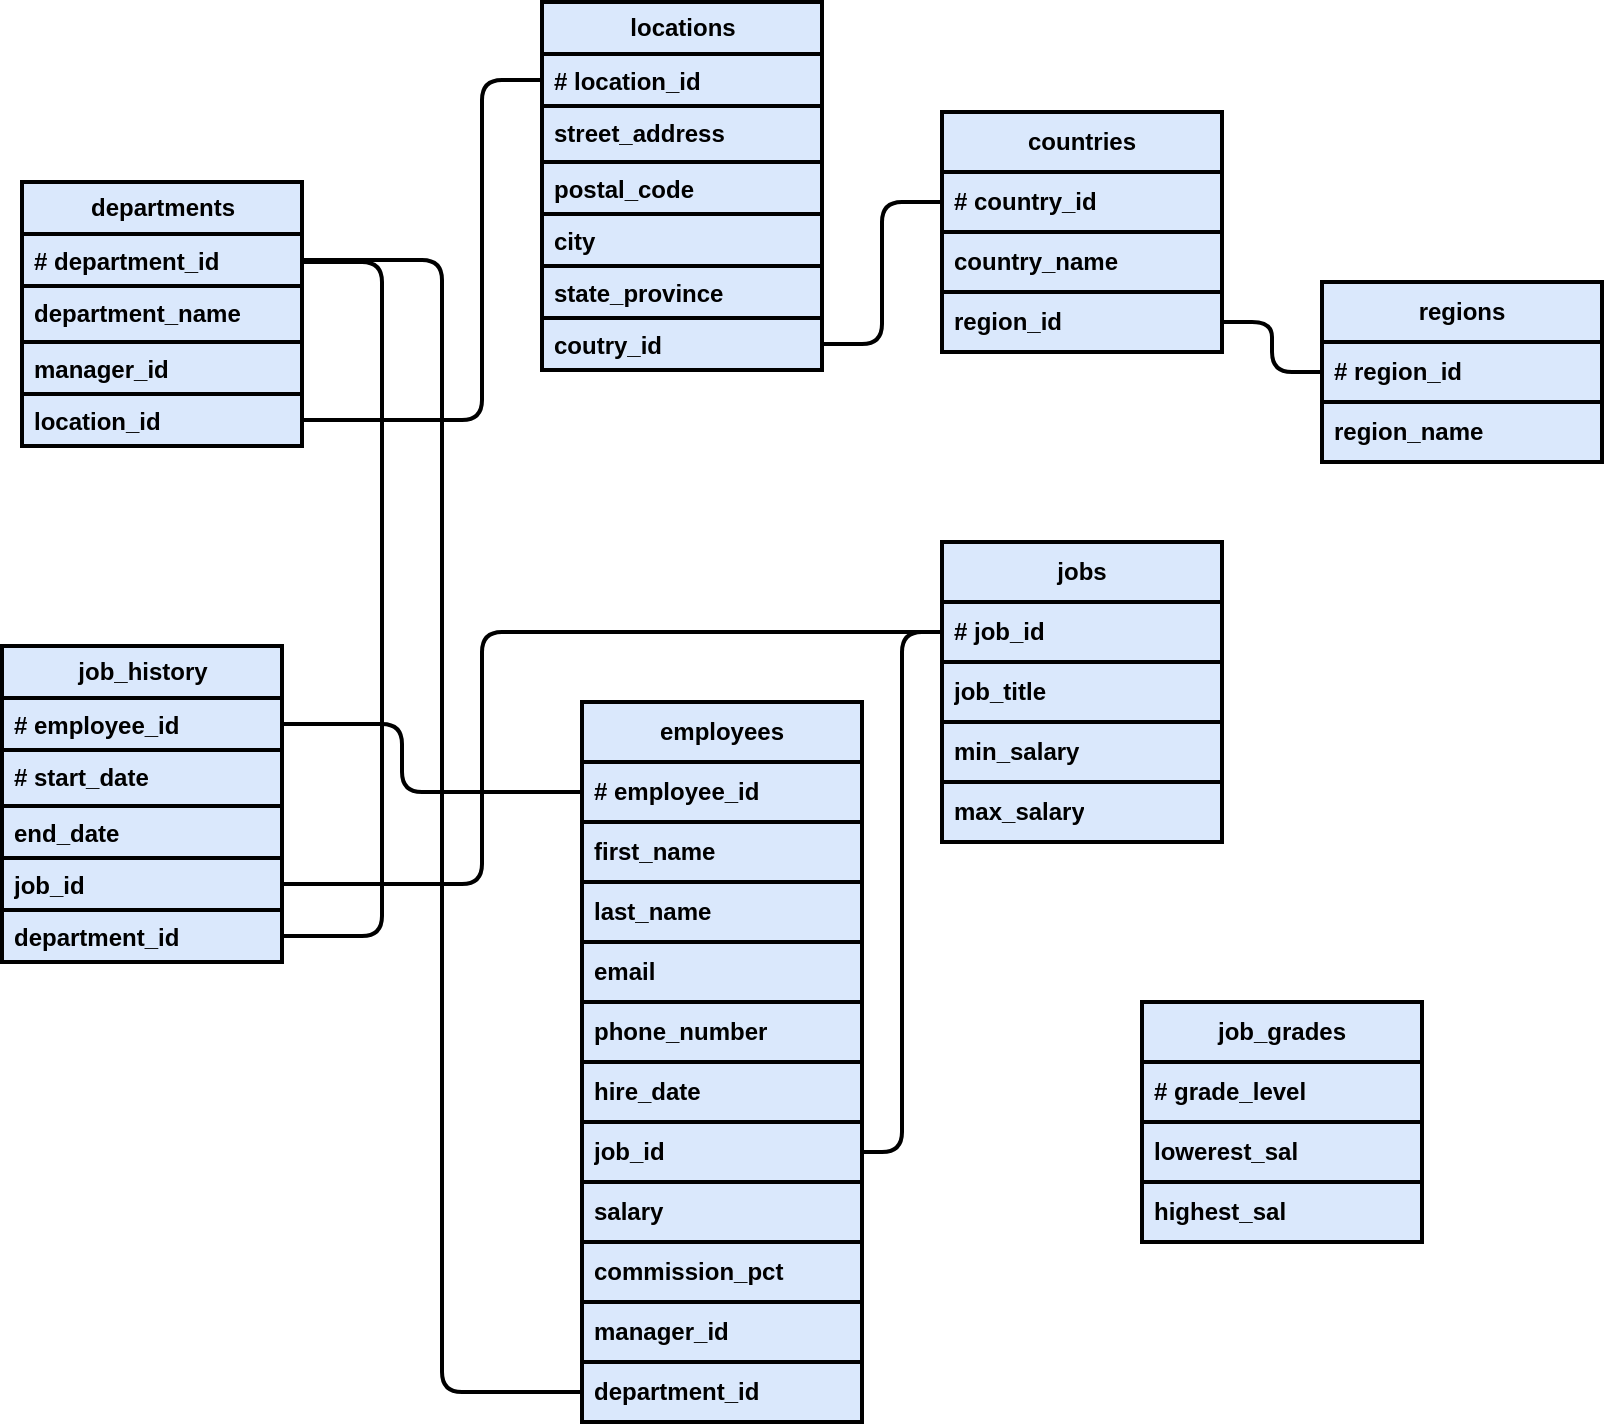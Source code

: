 <mxfile>
    <diagram id="wIMw1ctFVlQf0xmfBMv9" name="Page-1">
        <mxGraphModel dx="2693" dy="1893" grid="0" gridSize="10" guides="1" tooltips="1" connect="1" arrows="1" fold="1" page="1" pageScale="1" pageWidth="850" pageHeight="1100" background="#ffffff" math="0" shadow="0">
            <root>
                <mxCell id="0"/>
                <mxCell id="1" parent="0"/>
                <mxCell id="2" value="departments&lt;br&gt;" style="swimlane;fontStyle=1;childLayout=stackLayout;horizontal=1;startSize=26;horizontalStack=0;resizeParent=1;resizeParentMax=0;resizeLast=0;collapsible=1;marginBottom=0;html=1;arcSize=15;swimlaneFillColor=none;labelBackgroundColor=none;swimlaneLine=1;fillColor=#dae8fc;strokeColor=#000000;strokeWidth=2;fontColor=#000000;" parent="1" vertex="1">
                    <mxGeometry x="35" y="270" width="140" height="132" as="geometry">
                        <mxRectangle x="110" y="130" width="110" height="30" as="alternateBounds"/>
                    </mxGeometry>
                </mxCell>
                <mxCell id="3" value="# department_id" style="text;align=left;verticalAlign=top;spacingLeft=4;spacingRight=4;overflow=hidden;rotatable=0;points=[[0,0.5],[1,0.5]];portConstraint=eastwest;whiteSpace=wrap;html=1;swimlaneLine=1;fontStyle=1;labelBackgroundColor=none;fillColor=#dae8fc;strokeColor=#000000;strokeWidth=2;fontColor=#000000;" parent="2" vertex="1">
                    <mxGeometry y="26" width="140" height="26" as="geometry"/>
                </mxCell>
                <mxCell id="4" value="department_name" style="text;align=left;verticalAlign=top;spacingLeft=4;spacingRight=4;overflow=hidden;rotatable=0;points=[[0,0.5],[1,0.5]];portConstraint=eastwest;whiteSpace=wrap;html=1;swimlaneLine=1;fontStyle=1;labelBackgroundColor=none;fillColor=#dae8fc;strokeColor=#000000;strokeWidth=2;fontColor=#000000;" parent="2" vertex="1">
                    <mxGeometry y="52" width="140" height="28" as="geometry"/>
                </mxCell>
                <mxCell id="5" value="manager_id" style="text;align=left;verticalAlign=top;spacingLeft=4;spacingRight=4;overflow=hidden;rotatable=0;points=[[0,0.5],[1,0.5]];portConstraint=eastwest;whiteSpace=wrap;html=1;swimlaneLine=1;fontStyle=1;labelBackgroundColor=none;fillColor=#dae8fc;strokeColor=#000000;strokeWidth=2;fontColor=#000000;" parent="2" vertex="1">
                    <mxGeometry y="80" width="140" height="26" as="geometry"/>
                </mxCell>
                <mxCell id="7" value="location_id" style="text;align=left;verticalAlign=top;spacingLeft=4;spacingRight=4;overflow=hidden;rotatable=0;points=[[0,0.5],[1,0.5]];portConstraint=eastwest;whiteSpace=wrap;html=1;swimlaneLine=1;fontStyle=1;labelBackgroundColor=none;fillColor=#dae8fc;strokeColor=#000000;strokeWidth=2;fontColor=#000000;" vertex="1" parent="2">
                    <mxGeometry y="106" width="140" height="26" as="geometry"/>
                </mxCell>
                <mxCell id="8" value="locations" style="swimlane;fontStyle=1;childLayout=stackLayout;horizontal=1;startSize=26;horizontalStack=0;resizeParent=1;resizeParentMax=0;resizeLast=0;collapsible=1;marginBottom=0;html=1;arcSize=15;swimlaneFillColor=none;labelBackgroundColor=none;swimlaneLine=1;fillColor=#dae8fc;strokeColor=#000000;strokeWidth=2;fontColor=#000000;" vertex="1" parent="1">
                    <mxGeometry x="295" y="180" width="140" height="184" as="geometry">
                        <mxRectangle x="110" y="130" width="110" height="30" as="alternateBounds"/>
                    </mxGeometry>
                </mxCell>
                <mxCell id="9" value="# location_id" style="text;align=left;verticalAlign=top;spacingLeft=4;spacingRight=4;overflow=hidden;rotatable=0;points=[[0,0.5],[1,0.5]];portConstraint=eastwest;whiteSpace=wrap;html=1;swimlaneLine=1;fontStyle=1;labelBackgroundColor=none;fillColor=#dae8fc;strokeColor=#000000;strokeWidth=2;fontColor=#000000;" vertex="1" parent="8">
                    <mxGeometry y="26" width="140" height="26" as="geometry"/>
                </mxCell>
                <mxCell id="10" value="street_address" style="text;align=left;verticalAlign=top;spacingLeft=4;spacingRight=4;overflow=hidden;rotatable=0;points=[[0,0.5],[1,0.5]];portConstraint=eastwest;whiteSpace=wrap;html=1;swimlaneLine=1;fontStyle=1;labelBackgroundColor=none;fillColor=#dae8fc;strokeColor=#000000;strokeWidth=2;fontColor=#000000;" vertex="1" parent="8">
                    <mxGeometry y="52" width="140" height="28" as="geometry"/>
                </mxCell>
                <mxCell id="11" value="postal_code&amp;nbsp;" style="text;align=left;verticalAlign=top;spacingLeft=4;spacingRight=4;overflow=hidden;rotatable=0;points=[[0,0.5],[1,0.5]];portConstraint=eastwest;whiteSpace=wrap;html=1;swimlaneLine=1;fontStyle=1;labelBackgroundColor=none;fillColor=#dae8fc;strokeColor=#000000;strokeWidth=2;fontColor=#000000;" vertex="1" parent="8">
                    <mxGeometry y="80" width="140" height="26" as="geometry"/>
                </mxCell>
                <mxCell id="14" value="city" style="text;align=left;verticalAlign=top;spacingLeft=4;spacingRight=4;overflow=hidden;rotatable=0;points=[[0,0.5],[1,0.5]];portConstraint=eastwest;whiteSpace=wrap;html=1;swimlaneLine=1;fontStyle=1;labelBackgroundColor=none;fillColor=#dae8fc;strokeColor=#000000;strokeWidth=2;fontColor=#000000;" vertex="1" parent="8">
                    <mxGeometry y="106" width="140" height="26" as="geometry"/>
                </mxCell>
                <mxCell id="13" value="state_province" style="text;align=left;verticalAlign=top;spacingLeft=4;spacingRight=4;overflow=hidden;rotatable=0;points=[[0,0.5],[1,0.5]];portConstraint=eastwest;whiteSpace=wrap;html=1;swimlaneLine=1;fontStyle=1;labelBackgroundColor=none;fillColor=#dae8fc;strokeColor=#000000;strokeWidth=2;fontColor=#000000;" vertex="1" parent="8">
                    <mxGeometry y="132" width="140" height="26" as="geometry"/>
                </mxCell>
                <mxCell id="12" value="coutry_id" style="text;align=left;verticalAlign=top;spacingLeft=4;spacingRight=4;overflow=hidden;rotatable=0;points=[[0,0.5],[1,0.5]];portConstraint=eastwest;whiteSpace=wrap;html=1;swimlaneLine=1;fontStyle=1;labelBackgroundColor=none;fillColor=#dae8fc;strokeColor=#000000;strokeWidth=2;fontColor=#000000;" vertex="1" parent="8">
                    <mxGeometry y="158" width="140" height="26" as="geometry"/>
                </mxCell>
                <mxCell id="15" value="job_history" style="swimlane;fontStyle=1;childLayout=stackLayout;horizontal=1;startSize=26;horizontalStack=0;resizeParent=1;resizeParentMax=0;resizeLast=0;collapsible=1;marginBottom=0;html=1;arcSize=15;swimlaneFillColor=none;labelBackgroundColor=none;swimlaneLine=1;fillColor=#dae8fc;strokeColor=#000000;strokeWidth=2;fontColor=#000000;" vertex="1" parent="1">
                    <mxGeometry x="25" y="502" width="140" height="158" as="geometry">
                        <mxRectangle x="110" y="130" width="110" height="30" as="alternateBounds"/>
                    </mxGeometry>
                </mxCell>
                <mxCell id="16" value="# employee_id" style="text;align=left;verticalAlign=top;spacingLeft=4;spacingRight=4;overflow=hidden;rotatable=0;points=[[0,0.5],[1,0.5]];portConstraint=eastwest;whiteSpace=wrap;html=1;swimlaneLine=1;fontStyle=1;labelBackgroundColor=none;fillColor=#dae8fc;strokeColor=#000000;strokeWidth=2;fontColor=#000000;" vertex="1" parent="15">
                    <mxGeometry y="26" width="140" height="26" as="geometry"/>
                </mxCell>
                <mxCell id="17" value="# start_date" style="text;align=left;verticalAlign=top;spacingLeft=4;spacingRight=4;overflow=hidden;rotatable=0;points=[[0,0.5],[1,0.5]];portConstraint=eastwest;whiteSpace=wrap;html=1;swimlaneLine=1;fontStyle=1;labelBackgroundColor=none;fillColor=#dae8fc;strokeColor=#000000;strokeWidth=2;fontColor=#000000;" vertex="1" parent="15">
                    <mxGeometry y="52" width="140" height="28" as="geometry"/>
                </mxCell>
                <mxCell id="18" value="end_date" style="text;align=left;verticalAlign=top;spacingLeft=4;spacingRight=4;overflow=hidden;rotatable=0;points=[[0,0.5],[1,0.5]];portConstraint=eastwest;whiteSpace=wrap;html=1;swimlaneLine=1;fontStyle=1;labelBackgroundColor=none;fillColor=#dae8fc;strokeColor=#000000;strokeWidth=2;fontColor=#000000;" vertex="1" parent="15">
                    <mxGeometry y="80" width="140" height="26" as="geometry"/>
                </mxCell>
                <mxCell id="19" value="job_id" style="text;align=left;verticalAlign=top;spacingLeft=4;spacingRight=4;overflow=hidden;rotatable=0;points=[[0,0.5],[1,0.5]];portConstraint=eastwest;whiteSpace=wrap;html=1;swimlaneLine=1;fontStyle=1;labelBackgroundColor=none;fillColor=#dae8fc;strokeColor=#000000;strokeWidth=2;fontColor=#000000;" vertex="1" parent="15">
                    <mxGeometry y="106" width="140" height="26" as="geometry"/>
                </mxCell>
                <mxCell id="25" value="department_id" style="text;align=left;verticalAlign=top;spacingLeft=4;spacingRight=4;overflow=hidden;rotatable=0;points=[[0,0.5],[1,0.5]];portConstraint=eastwest;whiteSpace=wrap;html=1;swimlaneLine=1;fontStyle=1;labelBackgroundColor=none;fillColor=#dae8fc;strokeColor=#000000;strokeWidth=2;fontColor=#000000;" vertex="1" parent="15">
                    <mxGeometry y="132" width="140" height="26" as="geometry"/>
                </mxCell>
                <mxCell id="26" value="employees" style="swimlane;fontStyle=1;childLayout=stackLayout;horizontal=1;startSize=30;horizontalStack=0;resizeParent=1;resizeParentMax=0;resizeLast=0;collapsible=1;marginBottom=0;whiteSpace=wrap;html=1;swimlaneLine=1;labelBackgroundColor=none;fillColor=#dae8fc;strokeColor=#000000;strokeWidth=2;fontColor=#000000;" vertex="1" parent="1">
                    <mxGeometry x="315" y="530" width="140" height="360" as="geometry"/>
                </mxCell>
                <mxCell id="27" value="# employee_id&amp;nbsp;" style="text;align=left;verticalAlign=middle;spacingLeft=4;spacingRight=4;overflow=hidden;points=[[0,0.5],[1,0.5]];portConstraint=eastwest;rotatable=0;whiteSpace=wrap;html=1;fontStyle=1;swimlaneLine=1;labelBackgroundColor=none;fillColor=#dae8fc;strokeColor=#000000;strokeWidth=2;fontColor=#000000;" vertex="1" parent="26">
                    <mxGeometry y="30" width="140" height="30" as="geometry"/>
                </mxCell>
                <mxCell id="28" value="first_name" style="text;align=left;verticalAlign=middle;spacingLeft=4;spacingRight=4;overflow=hidden;points=[[0,0.5],[1,0.5]];portConstraint=eastwest;rotatable=0;whiteSpace=wrap;html=1;swimlaneLine=1;fontStyle=1;labelBackgroundColor=none;fillColor=#dae8fc;strokeColor=#000000;strokeWidth=2;fontColor=#000000;" vertex="1" parent="26">
                    <mxGeometry y="60" width="140" height="30" as="geometry"/>
                </mxCell>
                <mxCell id="29" value="last_name" style="text;align=left;verticalAlign=middle;spacingLeft=4;spacingRight=4;overflow=hidden;points=[[0,0.5],[1,0.5]];portConstraint=eastwest;rotatable=0;whiteSpace=wrap;html=1;swimlaneLine=1;fontStyle=1;labelBackgroundColor=none;fillColor=#dae8fc;strokeColor=#000000;strokeWidth=2;fontColor=#000000;" vertex="1" parent="26">
                    <mxGeometry y="90" width="140" height="30" as="geometry"/>
                </mxCell>
                <mxCell id="30" value="email" style="text;align=left;verticalAlign=middle;spacingLeft=4;spacingRight=4;overflow=hidden;points=[[0,0.5],[1,0.5]];portConstraint=eastwest;rotatable=0;whiteSpace=wrap;html=1;swimlaneLine=1;fontStyle=1;labelBackgroundColor=none;fillColor=#dae8fc;strokeColor=#000000;strokeWidth=2;fontColor=#000000;" vertex="1" parent="26">
                    <mxGeometry y="120" width="140" height="30" as="geometry"/>
                </mxCell>
                <mxCell id="31" value="phone_number" style="text;align=left;verticalAlign=middle;spacingLeft=4;spacingRight=4;overflow=hidden;points=[[0,0.5],[1,0.5]];portConstraint=eastwest;rotatable=0;whiteSpace=wrap;html=1;swimlaneLine=1;fontStyle=1;labelBackgroundColor=none;fillColor=#dae8fc;strokeColor=#000000;strokeWidth=2;fontColor=#000000;" vertex="1" parent="26">
                    <mxGeometry y="150" width="140" height="30" as="geometry"/>
                </mxCell>
                <mxCell id="32" value="hire_date" style="text;align=left;verticalAlign=middle;spacingLeft=4;spacingRight=4;overflow=hidden;points=[[0,0.5],[1,0.5]];portConstraint=eastwest;rotatable=0;whiteSpace=wrap;html=1;swimlaneLine=1;fontStyle=1;labelBackgroundColor=none;fillColor=#dae8fc;strokeColor=#000000;strokeWidth=2;fontColor=#000000;" vertex="1" parent="26">
                    <mxGeometry y="180" width="140" height="30" as="geometry"/>
                </mxCell>
                <mxCell id="33" value="job_id" style="text;align=left;verticalAlign=middle;spacingLeft=4;spacingRight=4;overflow=hidden;points=[[0,0.5],[1,0.5]];portConstraint=eastwest;rotatable=0;whiteSpace=wrap;html=1;swimlaneLine=1;fontStyle=1;labelBackgroundColor=none;fillColor=#dae8fc;strokeColor=#000000;strokeWidth=2;fontColor=#000000;" vertex="1" parent="26">
                    <mxGeometry y="210" width="140" height="30" as="geometry"/>
                </mxCell>
                <mxCell id="34" value="salary" style="text;align=left;verticalAlign=middle;spacingLeft=4;spacingRight=4;overflow=hidden;points=[[0,0.5],[1,0.5]];portConstraint=eastwest;rotatable=0;whiteSpace=wrap;html=1;swimlaneLine=1;fontStyle=1;labelBackgroundColor=none;fillColor=#dae8fc;strokeColor=#000000;strokeWidth=2;fontColor=#000000;" vertex="1" parent="26">
                    <mxGeometry y="240" width="140" height="30" as="geometry"/>
                </mxCell>
                <mxCell id="35" value="commission_pct" style="text;align=left;verticalAlign=middle;spacingLeft=4;spacingRight=4;overflow=hidden;points=[[0,0.5],[1,0.5]];portConstraint=eastwest;rotatable=0;whiteSpace=wrap;html=1;swimlaneLine=1;fontStyle=1;labelBackgroundColor=none;fillColor=#dae8fc;strokeColor=#000000;strokeWidth=2;fontColor=#000000;" vertex="1" parent="26">
                    <mxGeometry y="270" width="140" height="30" as="geometry"/>
                </mxCell>
                <mxCell id="36" value="manager_id" style="text;align=left;verticalAlign=middle;spacingLeft=4;spacingRight=4;overflow=hidden;points=[[0,0.5],[1,0.5]];portConstraint=eastwest;rotatable=0;whiteSpace=wrap;html=1;swimlaneLine=1;fontStyle=1;labelBackgroundColor=none;fillColor=#dae8fc;strokeColor=#000000;strokeWidth=2;fontColor=#000000;" vertex="1" parent="26">
                    <mxGeometry y="300" width="140" height="30" as="geometry"/>
                </mxCell>
                <mxCell id="37" value="department_id" style="text;align=left;verticalAlign=middle;spacingLeft=4;spacingRight=4;overflow=hidden;points=[[0,0.5],[1,0.5]];portConstraint=eastwest;rotatable=0;whiteSpace=wrap;html=1;swimlaneLine=1;fontStyle=1;labelBackgroundColor=none;fillColor=#dae8fc;strokeColor=#000000;strokeWidth=2;fontColor=#000000;" vertex="1" parent="26">
                    <mxGeometry y="330" width="140" height="30" as="geometry"/>
                </mxCell>
                <mxCell id="38" value="countries" style="swimlane;fontStyle=1;childLayout=stackLayout;horizontal=1;startSize=30;horizontalStack=0;resizeParent=1;resizeParentMax=0;resizeLast=0;collapsible=1;marginBottom=0;whiteSpace=wrap;html=1;swimlaneLine=1;labelBackgroundColor=none;fillColor=#dae8fc;strokeColor=#000000;strokeWidth=2;fontColor=#000000;" vertex="1" parent="1">
                    <mxGeometry x="495" y="235" width="140" height="120" as="geometry"/>
                </mxCell>
                <mxCell id="39" value="# country_id" style="text;align=left;verticalAlign=middle;spacingLeft=4;spacingRight=4;overflow=hidden;points=[[0,0.5],[1,0.5]];portConstraint=eastwest;rotatable=0;whiteSpace=wrap;html=1;swimlaneLine=1;fontStyle=1;labelBackgroundColor=none;fillColor=#dae8fc;strokeColor=#000000;strokeWidth=2;fontColor=#000000;" vertex="1" parent="38">
                    <mxGeometry y="30" width="140" height="30" as="geometry"/>
                </mxCell>
                <mxCell id="40" value="country_name" style="text;align=left;verticalAlign=middle;spacingLeft=4;spacingRight=4;overflow=hidden;points=[[0,0.5],[1,0.5]];portConstraint=eastwest;rotatable=0;whiteSpace=wrap;html=1;swimlaneLine=1;fontStyle=1;labelBackgroundColor=none;fillColor=#dae8fc;strokeColor=#000000;strokeWidth=2;fontColor=#000000;" vertex="1" parent="38">
                    <mxGeometry y="60" width="140" height="30" as="geometry"/>
                </mxCell>
                <mxCell id="41" value="region_id" style="text;align=left;verticalAlign=middle;spacingLeft=4;spacingRight=4;overflow=hidden;points=[[0,0.5],[1,0.5]];portConstraint=eastwest;rotatable=0;whiteSpace=wrap;html=1;swimlaneLine=1;fontStyle=1;labelBackgroundColor=none;fillColor=#dae8fc;strokeColor=#000000;strokeWidth=2;fontColor=#000000;" vertex="1" parent="38">
                    <mxGeometry y="90" width="140" height="30" as="geometry"/>
                </mxCell>
                <mxCell id="43" value="regions" style="swimlane;fontStyle=1;childLayout=stackLayout;horizontal=1;startSize=30;horizontalStack=0;resizeParent=1;resizeParentMax=0;resizeLast=0;collapsible=1;marginBottom=0;whiteSpace=wrap;html=1;swimlaneLine=1;labelBackgroundColor=none;fillColor=#dae8fc;strokeColor=#000000;strokeWidth=2;fontColor=#000000;" vertex="1" parent="1">
                    <mxGeometry x="685" y="320" width="140" height="90" as="geometry"/>
                </mxCell>
                <mxCell id="45" value="# region_id" style="text;align=left;verticalAlign=middle;spacingLeft=4;spacingRight=4;overflow=hidden;points=[[0,0.5],[1,0.5]];portConstraint=eastwest;rotatable=0;whiteSpace=wrap;html=1;swimlaneLine=1;fontStyle=1;labelBackgroundColor=none;fillColor=#dae8fc;strokeColor=#000000;strokeWidth=2;fontColor=#000000;" vertex="1" parent="43">
                    <mxGeometry y="30" width="140" height="30" as="geometry"/>
                </mxCell>
                <mxCell id="44" value="region_name" style="text;align=left;verticalAlign=middle;spacingLeft=4;spacingRight=4;overflow=hidden;points=[[0,0.5],[1,0.5]];portConstraint=eastwest;rotatable=0;whiteSpace=wrap;html=1;swimlaneLine=1;fontStyle=1;labelBackgroundColor=none;fillColor=#dae8fc;strokeColor=#000000;strokeWidth=2;fontColor=#000000;" vertex="1" parent="43">
                    <mxGeometry y="60" width="140" height="30" as="geometry"/>
                </mxCell>
                <mxCell id="47" value="jobs" style="swimlane;fontStyle=1;childLayout=stackLayout;horizontal=1;startSize=30;horizontalStack=0;resizeParent=1;resizeParentMax=0;resizeLast=0;collapsible=1;marginBottom=0;whiteSpace=wrap;html=1;swimlaneLine=1;labelBackgroundColor=none;fillColor=#dae8fc;strokeColor=#000000;strokeWidth=2;fontColor=#000000;" vertex="1" parent="1">
                    <mxGeometry x="495" y="450" width="140" height="150" as="geometry"/>
                </mxCell>
                <mxCell id="48" value="# job_id" style="text;align=left;verticalAlign=middle;spacingLeft=4;spacingRight=4;overflow=hidden;points=[[0,0.5],[1,0.5]];portConstraint=eastwest;rotatable=0;whiteSpace=wrap;html=1;swimlaneLine=1;fontStyle=1;labelBackgroundColor=none;fillColor=#dae8fc;strokeColor=#000000;strokeWidth=2;fontColor=#000000;" vertex="1" parent="47">
                    <mxGeometry y="30" width="140" height="30" as="geometry"/>
                </mxCell>
                <mxCell id="49" value="job_title" style="text;align=left;verticalAlign=middle;spacingLeft=4;spacingRight=4;overflow=hidden;points=[[0,0.5],[1,0.5]];portConstraint=eastwest;rotatable=0;whiteSpace=wrap;html=1;swimlaneLine=1;fontStyle=1;labelBackgroundColor=none;fillColor=#dae8fc;strokeColor=#000000;strokeWidth=2;fontColor=#000000;" vertex="1" parent="47">
                    <mxGeometry y="60" width="140" height="30" as="geometry"/>
                </mxCell>
                <mxCell id="50" value="min_salary" style="text;align=left;verticalAlign=middle;spacingLeft=4;spacingRight=4;overflow=hidden;points=[[0,0.5],[1,0.5]];portConstraint=eastwest;rotatable=0;whiteSpace=wrap;html=1;swimlaneLine=1;fontStyle=1;labelBackgroundColor=none;fillColor=#dae8fc;strokeColor=#000000;strokeWidth=2;fontColor=#000000;" vertex="1" parent="47">
                    <mxGeometry y="90" width="140" height="30" as="geometry"/>
                </mxCell>
                <mxCell id="51" value="max_salary" style="text;align=left;verticalAlign=middle;spacingLeft=4;spacingRight=4;overflow=hidden;points=[[0,0.5],[1,0.5]];portConstraint=eastwest;rotatable=0;whiteSpace=wrap;html=1;swimlaneLine=1;fontStyle=1;labelBackgroundColor=none;fillColor=#dae8fc;strokeColor=#000000;strokeWidth=2;fontColor=#000000;" vertex="1" parent="47">
                    <mxGeometry y="120" width="140" height="30" as="geometry"/>
                </mxCell>
                <mxCell id="52" value="job_grades" style="swimlane;fontStyle=1;childLayout=stackLayout;horizontal=1;startSize=30;horizontalStack=0;resizeParent=1;resizeParentMax=0;resizeLast=0;collapsible=1;marginBottom=0;whiteSpace=wrap;html=1;swimlaneLine=1;labelBackgroundColor=none;fillColor=#dae8fc;strokeColor=#000000;strokeWidth=2;fontColor=#000000;" vertex="1" parent="1">
                    <mxGeometry x="595" y="680" width="140" height="120" as="geometry"/>
                </mxCell>
                <mxCell id="53" value="# grade_level" style="text;align=left;verticalAlign=middle;spacingLeft=4;spacingRight=4;overflow=hidden;points=[[0,0.5],[1,0.5]];portConstraint=eastwest;rotatable=0;whiteSpace=wrap;html=1;swimlaneLine=1;fontStyle=1;labelBackgroundColor=none;fillColor=#dae8fc;strokeColor=#000000;strokeWidth=2;fontColor=#000000;" vertex="1" parent="52">
                    <mxGeometry y="30" width="140" height="30" as="geometry"/>
                </mxCell>
                <mxCell id="55" value="lowerest_sal" style="text;align=left;verticalAlign=middle;spacingLeft=4;spacingRight=4;overflow=hidden;points=[[0,0.5],[1,0.5]];portConstraint=eastwest;rotatable=0;whiteSpace=wrap;html=1;swimlaneLine=1;fontStyle=1;labelBackgroundColor=none;fillColor=#dae8fc;strokeColor=#000000;strokeWidth=2;fontColor=#000000;" vertex="1" parent="52">
                    <mxGeometry y="60" width="140" height="30" as="geometry"/>
                </mxCell>
                <mxCell id="54" value="highest_sal" style="text;align=left;verticalAlign=middle;spacingLeft=4;spacingRight=4;overflow=hidden;points=[[0,0.5],[1,0.5]];portConstraint=eastwest;rotatable=0;whiteSpace=wrap;html=1;swimlaneLine=1;fontStyle=1;labelBackgroundColor=none;fillColor=#dae8fc;strokeColor=#000000;strokeWidth=2;fontColor=#000000;" vertex="1" parent="52">
                    <mxGeometry y="90" width="140" height="30" as="geometry"/>
                </mxCell>
                <mxCell id="57" style="edgeStyle=orthogonalEdgeStyle;html=1;entryX=1;entryY=0.5;entryDx=0;entryDy=0;exitX=0;exitY=0.5;exitDx=0;exitDy=0;endArrow=none;endFill=0;swimlaneLine=1;fontStyle=1;fontColor=#000000;labelBackgroundColor=none;fillColor=#dae8fc;strokeColor=#000000;strokeWidth=2;" edge="1" parent="1" source="27" target="16">
                    <mxGeometry relative="1" as="geometry">
                        <Array as="points">
                            <mxPoint x="225" y="575"/>
                            <mxPoint x="225" y="541"/>
                        </Array>
                    </mxGeometry>
                </mxCell>
                <mxCell id="59" style="edgeStyle=orthogonalEdgeStyle;html=1;exitX=0;exitY=0.5;exitDx=0;exitDy=0;entryX=1;entryY=0.5;entryDx=0;entryDy=0;endArrow=none;endFill=0;swimlaneLine=1;fontStyle=1;fontColor=#000000;labelBackgroundColor=none;fillColor=#dae8fc;strokeColor=#000000;strokeWidth=2;" edge="1" parent="1" source="37" target="3">
                    <mxGeometry relative="1" as="geometry"/>
                </mxCell>
                <mxCell id="60" style="edgeStyle=orthogonalEdgeStyle;html=1;exitX=1;exitY=0.5;exitDx=0;exitDy=0;entryX=0.997;entryY=0.559;entryDx=0;entryDy=0;endArrow=none;endFill=0;entryPerimeter=0;swimlaneLine=1;fontStyle=1;fontColor=#000000;labelBackgroundColor=none;fillColor=#dae8fc;strokeColor=#000000;strokeWidth=2;" edge="1" parent="1" source="25" target="3">
                    <mxGeometry relative="1" as="geometry">
                        <Array as="points">
                            <mxPoint x="215" y="647"/>
                            <mxPoint x="215" y="310"/>
                            <mxPoint x="175" y="310"/>
                        </Array>
                    </mxGeometry>
                </mxCell>
                <mxCell id="63" style="edgeStyle=orthogonalEdgeStyle;html=1;entryX=1;entryY=0.5;entryDx=0;entryDy=0;endArrow=none;endFill=0;swimlaneLine=1;fontStyle=1;fontColor=#000000;labelBackgroundColor=none;fillColor=#dae8fc;strokeColor=#000000;strokeWidth=2;" edge="1" parent="1" source="48" target="19">
                    <mxGeometry relative="1" as="geometry">
                        <Array as="points">
                            <mxPoint x="265" y="495"/>
                            <mxPoint x="265" y="621"/>
                        </Array>
                    </mxGeometry>
                </mxCell>
                <mxCell id="64" style="edgeStyle=orthogonalEdgeStyle;html=1;entryX=1;entryY=0.5;entryDx=0;entryDy=0;endArrow=none;endFill=0;swimlaneLine=1;fontStyle=1;fontColor=#000000;labelBackgroundColor=none;fillColor=#dae8fc;strokeColor=#000000;strokeWidth=2;" edge="1" parent="1" source="9" target="7">
                    <mxGeometry relative="1" as="geometry">
                        <Array as="points">
                            <mxPoint x="265" y="219"/>
                            <mxPoint x="265" y="389"/>
                        </Array>
                    </mxGeometry>
                </mxCell>
                <mxCell id="66" style="edgeStyle=orthogonalEdgeStyle;html=1;entryX=1;entryY=0.5;entryDx=0;entryDy=0;endArrow=none;endFill=0;swimlaneLine=1;fontStyle=1;fontColor=#000000;labelBackgroundColor=none;fillColor=#dae8fc;strokeColor=#000000;strokeWidth=2;" edge="1" parent="1" source="48" target="33">
                    <mxGeometry relative="1" as="geometry"/>
                </mxCell>
                <mxCell id="67" style="edgeStyle=orthogonalEdgeStyle;html=1;exitX=0;exitY=0.5;exitDx=0;exitDy=0;entryX=1;entryY=0.5;entryDx=0;entryDy=0;endArrow=none;endFill=0;swimlaneLine=1;fontStyle=1;fontColor=#000000;labelBackgroundColor=none;fillColor=#dae8fc;strokeColor=#000000;strokeWidth=2;" edge="1" parent="1" source="39" target="12">
                    <mxGeometry relative="1" as="geometry"/>
                </mxCell>
                <mxCell id="68" style="edgeStyle=orthogonalEdgeStyle;html=1;entryX=1;entryY=0.5;entryDx=0;entryDy=0;endArrow=none;endFill=0;swimlaneLine=1;fontStyle=1;fontColor=#000000;labelBackgroundColor=none;fillColor=#dae8fc;strokeColor=#000000;strokeWidth=2;" edge="1" parent="1" source="45" target="41">
                    <mxGeometry relative="1" as="geometry"/>
                </mxCell>
            </root>
        </mxGraphModel>
    </diagram>
</mxfile>